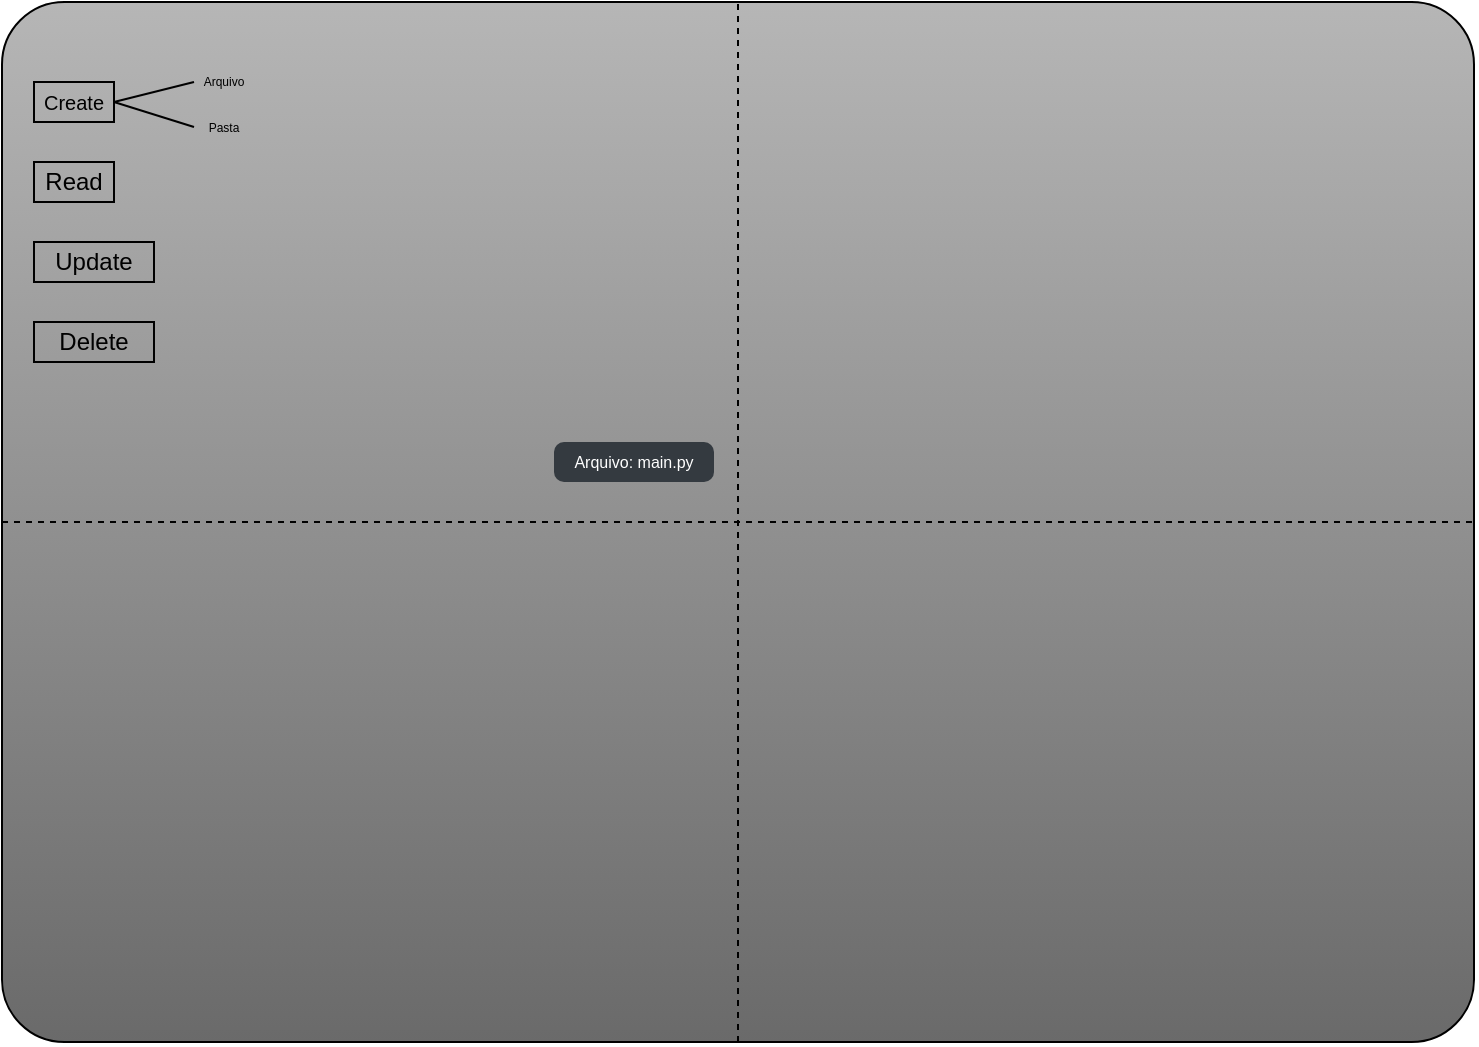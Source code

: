 <mxfile>
    <diagram name="Esquema Funcional" id="ZnZJFBhMFlg_Txca1JV8">
        <mxGraphModel dx="387" dy="238" grid="1" gridSize="10" guides="1" tooltips="1" connect="1" arrows="1" fold="1" page="1" pageScale="1" pageWidth="1169" pageHeight="827" math="0" shadow="0" adaptiveColors="auto">
            <root>
                <mxCell id="0"/>
                <mxCell id="1" parent="0"/>
                <mxCell id="14" value="" style="rounded=1;whiteSpace=wrap;html=1;color=grey;gradientColor=#6A6A6A;fillColor=#B6B6B6;fixDash=0;container=0;resizeHeight=0;glass=0;arcSize=6;" vertex="1" parent="1">
                    <mxGeometry x="34" y="40" width="736" height="520" as="geometry"/>
                </mxCell>
                <mxCell id="15" value="" style="endArrow=none;dashed=1;html=1;exitX=0.5;exitY=1;exitDx=0;exitDy=0;entryX=0.5;entryY=0;entryDx=0;entryDy=0;" edge="1" parent="1" source="14" target="14">
                    <mxGeometry width="50" height="50" relative="1" as="geometry">
                        <mxPoint x="470" y="290" as="sourcePoint"/>
                        <mxPoint x="520" y="240" as="targetPoint"/>
                        <Array as="points"/>
                    </mxGeometry>
                </mxCell>
                <mxCell id="17" value="" style="endArrow=none;dashed=1;html=1;exitX=0;exitY=0.5;exitDx=0;exitDy=0;entryX=1;entryY=0.5;entryDx=0;entryDy=0;" edge="1" parent="1" source="14" target="14">
                    <mxGeometry width="50" height="50" relative="1" as="geometry">
                        <mxPoint x="470" y="290" as="sourcePoint"/>
                        <mxPoint x="520" y="240" as="targetPoint"/>
                    </mxGeometry>
                </mxCell>
                <mxCell id="21" value="Arquivo: main.py" style="html=1;shadow=0;dashed=0;shape=mxgraph.bootstrap.rrect;rSize=5;strokeColor=none;strokeWidth=1;fillColor=#343A40;fontColor=#ffffff;whiteSpace=wrap;align=center;verticalAlign=middle;spacingLeft=0;fontStyle=0;fontSize=8;spacing=2;rounded=1;fontFamily=Helvetica;" vertex="1" parent="1">
                    <mxGeometry x="310" y="260" width="80" height="20" as="geometry"/>
                </mxCell>
                <mxCell id="26" value="Create" style="text;html=1;align=center;verticalAlign=middle;whiteSpace=wrap;rounded=0;fontFamily=Helvetica;fontSize=10;fontColor=default;strokeColor=default;" vertex="1" parent="1">
                    <mxGeometry x="50" y="80" width="40" height="20" as="geometry"/>
                </mxCell>
                <mxCell id="27" value="Read" style="text;html=1;align=center;verticalAlign=middle;whiteSpace=wrap;rounded=0;fontFamily=Helvetica;fontSize=12;fontColor=default;strokeColor=default;" vertex="1" parent="1">
                    <mxGeometry x="50" y="120" width="40" height="20" as="geometry"/>
                </mxCell>
                <mxCell id="28" value="Delete" style="text;html=1;align=center;verticalAlign=middle;whiteSpace=wrap;rounded=0;fontFamily=Helvetica;fontSize=12;fontColor=default;strokeColor=default;" vertex="1" parent="1">
                    <mxGeometry x="50" y="200" width="60" height="20" as="geometry"/>
                </mxCell>
                <mxCell id="29" value="Update" style="text;html=1;align=center;verticalAlign=middle;whiteSpace=wrap;rounded=0;fontFamily=Helvetica;fontSize=12;fontColor=default;strokeColor=default;" vertex="1" parent="1">
                    <mxGeometry x="50" y="160" width="60" height="20" as="geometry"/>
                </mxCell>
                <mxCell id="51" value="Arquivo" style="text;html=1;align=center;verticalAlign=middle;whiteSpace=wrap;rounded=0;fontFamily=Helvetica;fontSize=6;fontColor=default;strokeColor=none;strokeWidth=1;fillColor=none;perimeterSpacing=1;" vertex="1" parent="1">
                    <mxGeometry x="130" y="70" width="30" height="20" as="geometry"/>
                </mxCell>
                <mxCell id="55" value="Pasta" style="text;html=1;align=center;verticalAlign=middle;whiteSpace=wrap;rounded=0;fontFamily=Helvetica;fontSize=6;fontColor=default;strokeColor=none;strokeWidth=1;" vertex="1" parent="1">
                    <mxGeometry x="130" y="95" width="30" height="15" as="geometry"/>
                </mxCell>
                <mxCell id="57" value="" style="endArrow=none;html=1;fontFamily=Helvetica;fontSize=12;fontColor=default;entryX=0.031;entryY=0.499;entryDx=0;entryDy=0;entryPerimeter=0;exitX=1;exitY=0.5;exitDx=0;exitDy=0;" edge="1" parent="1" source="26" target="51">
                    <mxGeometry width="50" height="50" relative="1" as="geometry">
                        <mxPoint x="80" y="127.5" as="sourcePoint"/>
                        <mxPoint x="130" y="77.5" as="targetPoint"/>
                    </mxGeometry>
                </mxCell>
                <mxCell id="58" value="" style="endArrow=none;html=1;fontFamily=Helvetica;fontSize=12;fontColor=default;entryX=0;entryY=0.5;entryDx=0;entryDy=0;" edge="1" parent="1" target="55">
                    <mxGeometry width="50" height="50" relative="1" as="geometry">
                        <mxPoint x="90" y="90" as="sourcePoint"/>
                        <mxPoint x="140" y="91" as="targetPoint"/>
                    </mxGeometry>
                </mxCell>
            </root>
        </mxGraphModel>
    </diagram>
</mxfile>
